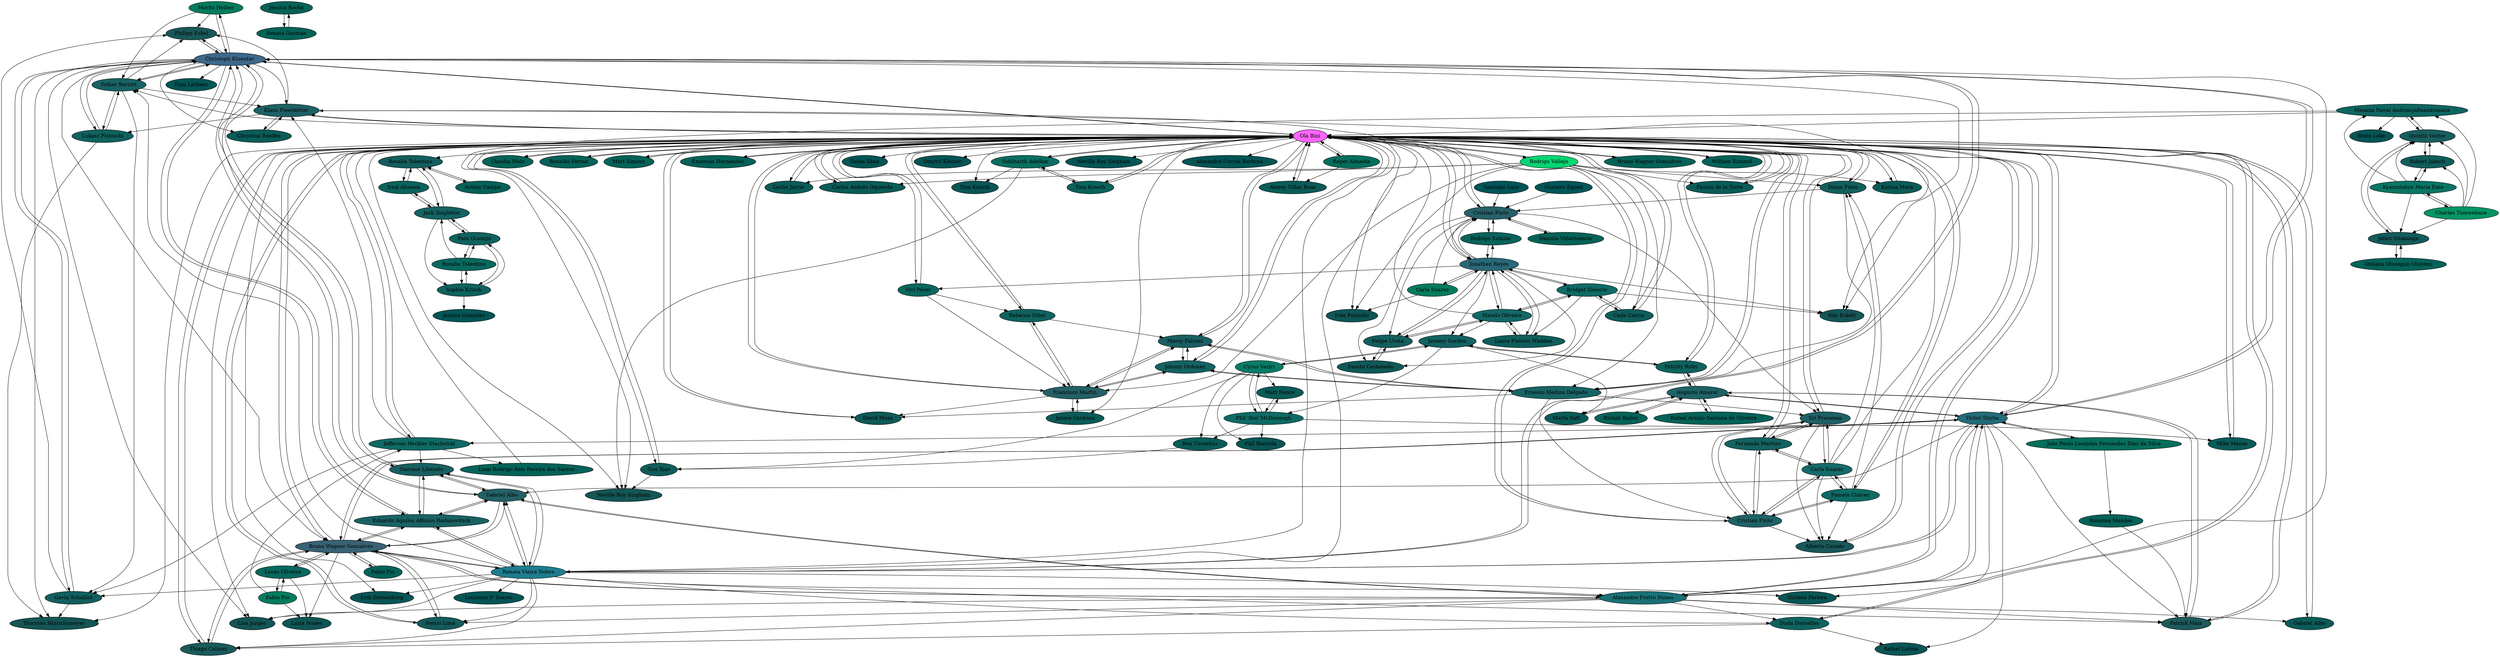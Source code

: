 digraph "Keyring Statistics" {
overlap=scale
splines=true
sep=.1
//10
node [style=filled]
//1 3 0.02,0.483333333333333,0.367816091954023
"F75C32B1" [fillcolor="0.458447035475068,0.958620689655172,0.483333333333333",label="Moritz Heiber"]
//2 1 0.04,0.358333333333333,0.344827586206897
"F82DC982" [fillcolor="0.492928928206054,0.888372093023256,0.358333333333333",label="Matt Nance"]
//3 1 0.06,0.35,0.344827586206897
"B3DED49D" [fillcolor="0.497027348394768,0.828571428571429,0.35",label="David Meza"]
//4 3 0.08,0.370833333333333,0.367816091954023
"1064CCCF" [fillcolor="0.498270921845667,0.784269662921348,0.370833333333333",label="Diana Pinto"]
//2 4 0.04,0.433333333333333,0.379310344827586
"042D4486" [fillcolor="0.477108903175531,0.907692307692308,0.433333333333333",label="Siddharth Adelkar"]
//2 1 0.04,0.358333333333333,0.344827586206897
"30A587F0" [fillcolor="0.492928928206054,0.888372093023256,0.358333333333333",label="Alexey Villas Boas"]
//5 4 0.1,0.373333333333333,0.379310344827586
"33D1CE78" [fillcolor="0.503566529492455,0.736363636363636,0.379310344827586",label="Giovane Liberato"]
//4 0 0.08,0.333333333333333,0.333333333333333
"743A8C7E" [fillcolor="0.5,0.76,0.333333333333333",label="Neville Roy Singham"]
//3 5 0.06,0.416666666666667,0.390804597701149
"36277123" [fillcolor="0.487914921044151,0.856,0.416666666666667",label="Jefferson Heckler Stachelski"]
//5 1 0.1,0.343333333333333,0.344827586206897
"7E93770F" [fillcolor="0.501017214397496,0.71,0.344827586206897",label="Alberto Casado"]
//4 0 0.08,0.333333333333333,0.333333333333333
"5CF42AA7" [fillcolor="0.5,0.76,0.333333333333333",label="Nils Eckelt"]
//4 2 0.08,0.358333333333333,0.35632183908046
"96F7C727" [fillcolor="0.498795512423429,0.776744186046512,0.358333333333333",label="Jafari Sitakange"]
//1 1 0.02,0.383333333333333,0.344827586206897
"02670419" [fillcolor="0.482336813244754,0.947826086956522,0.383333333333333",label="Jessica Rocha"]
//4 3 0.08,0.370833333333333,0.367816091954023
"875D87B9" [fillcolor="0.498270921845667,0.784269662921348,0.370833333333333",label="Rosalie Tolentino"]
//1 0 0.02,0.333333333333333,0.333333333333333
"A138D402" [fillcolor="0.5,0.94,0.333333333333333",label="Finn Lorbeer"]
//0 1 0,0.333333333333333,0.344827586206897
"4F394673" [fillcolor="0.505555555555556,1,0.344827586206897",label="Santiago Lazo"]
//1 0 0.02,0.333333333333333,0.333333333333333
"6BCD81C9" [fillcolor="0.5,0.94,0.333333333333333",label="Tasha Shea"]
//2 1 0.04,0.358333333333333,0.344827586206897
"48577D6B" [fillcolor="0.492928928206054,0.888372093023256,0.358333333333333",label="Ben Cornelius"]
//1 1 0.02,0.383333333333333,0.344827586206897
"C30A0B2E" [fillcolor="0.482336813244754,0.947826086956522,0.383333333333333",label="Fabio Pio"]
//1 10 0.02,0.833333333333333,0.448275862068966
"BD55253B" [fillcolor="0.421094780478613,0.976,0.833333333333333",label="Rodrigo Vallejo"]
//2 0 0.04,0.333333333333333,0.333333333333333
"AAEE5B5C" [fillcolor="0.5,0.88,0.333333333333333",label="Erik Dörnenburg"]
//1 1 0.02,0.383333333333333,0.344827586206897
"BC9085F1" [fillcolor="0.482336813244754,0.947826086956522,0.383333333333333",label="Ashley Campo"]
//3 2 0.06,0.366666666666667,0.35632183908046
"52A07C26" [fillcolor="0.494377811094453,0.836363636363636,0.366666666666667",label="Cade Cairns"]
//2 3 0.04,0.408333333333333,0.367816091954023
"3200E052" [fillcolor="0.481666406615697,0.902040816326531,0.408333333333333",label="Lucas Oliveira"]
//5 2 0.1,0.353333333333333,0.35632183908046
"3B27C5E2" [fillcolor="0.501943198804185,0.719354838709678,0.35632183908046",label="Thiago Colucci"]
//2 1 0.04,0.358333333333333,0.344827586206897
"1CD3507B" [fillcolor="0.492928928206054,0.888372093023256,0.358333333333333",label="Mike Mason"]
//4 4 0.08,0.383333333333333,0.379310344827586
"E46BAEF6" [fillcolor="0.497789566755084,0.791304347826087,0.383333333333333",label="Fernanda Martins"]
//5 11 0.1,0.443333333333333,0.459770114942529
"1E9988C4" [fillcolor="0.507614483493078,0.7825,0.459770114942529",label="Alexandre Pretto Nunes"]
//3 3 0.06,0.383333333333333,0.367816091954023
"519405B2" [fillcolor="0.492001421969428,0.843478260869565,0.383333333333333",label="Felicity Ruby"]
//1 1 0.02,0.383333333333333,0.344827586206897
"6B9A6F2D" [fillcolor="0.482336813244754,0.947826086956522,0.383333333333333",label="Roselma Mendes"]
//2 2 0.04,0.383333333333333,0.35632183908046
"E2AC7303" [fillcolor="0.486887624149091,0.895652173913044,0.383333333333333",label="Irsal Alsanea"]
//2 3 0.04,0.408333333333333,0.367816091954023
"E62BFC43" [fillcolor="0.481666406615697,0.902040816326531,0.408333333333333",label="Vivi Pérez"]
//6 5 0.12,0.375,0.390804597701149
"DA52029D" [fillcolor="0.509726938313526,0.692941176470588,0.390804597701149",label="Klaus Fleerkötter"]
//2 0 0.04,0.333333333333333,0.333333333333333
"4C1FE8B6" [fillcolor="0.5,0.88,0.333333333333333",label="Gislene Pereira"]
//1 2 0.02,0.433333333333333,0.35632183908046
"14CE2DBE" [fillcolor="0.468946978123841,0.953846153846154,0.433333333333333",label="João Paulo Leonidas Fernandes Dias da Silva"]
//7 6 0.14,0.376190476190476,0.402298850574713
"7EEBFC35" [fillcolor="0.516589457869037,0.652,0.402298850574713",label="Gabriel Albo"]
//3 3 0.06,0.383333333333333,0.367816091954023
"813DE512" [fillcolor="0.492001421969428,0.843478260869565,0.383333333333333",label="Lukasz Plotnicki"]
//1 1 0.02,0.383333333333333,0.344827586206897
"4889C853" [fillcolor="0.482336813244754,0.947826086956522,0.383333333333333",label="Bruno Wagner Goncalves"]
//1 1 0.02,0.383333333333333,0.344827586206897
"AF294929" [fillcolor="0.482336813244754,0.947826086956522,0.383333333333333",label="William Kimmel"]
//6 5 0.12,0.375,0.390804597701149
"3CFD49C8" [fillcolor="0.509726938313526,0.692941176470588,0.390804597701149",label="Sri Prasanna"]
//2 1 0.04,0.358333333333333,0.344827586206897
"0C4FB618" [fillcolor="0.492928928206054,0.888372093023256,0.358333333333333",label="Gabriel Albo"]
//5 1 0.1,0.343333333333333,0.344827586206897
"80CFCE7E" [fillcolor="0.501017214397496,0.71,0.344827586206897",label="Philipp Eckel"]
//5 4 0.1,0.373333333333333,0.379310344827586
"678B6A68" [fillcolor="0.503566529492455,0.736363636363636,0.379310344827586",label="Mercy Falconi"]
//6 2 0.12,0.35,0.35632183908046
"703AEE4B" [fillcolor="0.504458495460441,0.663225806451613,0.35632183908046",label="Patrick Maia"]
//6 19 0.12,0.491666666666667,0.551724137931034
"33E3BF7A" [fillcolor="0.523185126020589,0.7825,0.551724137931034",label="Renata Vieira Nobre"]
//2 3 0.04,0.408333333333333,0.367816091954023
"2ACCE022" [fillcolor="0.481666406615697,0.902040816326531,0.408333333333333",label="Rosalie Tolentino"]
//1 1 0.02,0.383333333333333,0.344827586206897
"23D88464" [fillcolor="0.482336813244754,0.947826086956522,0.383333333333333",label="Luan Rodrigo Reis Pereira dos Santos"]
//3 3 0.06,0.383333333333333,0.367816091954023
"9C533C4A" [fillcolor="0.492001421969428,0.843478260869565,0.383333333333333",label="Rebecca Sliter"]
//1 1 0.02,0.383333333333333,0.344827586206897
"1957D785" [fillcolor="0.482336813244754,0.947826086956522,0.383333333333333",label="Daniela Villavicencio"]
//8 7 0.16,0.377083333333333,0.413793103448276
"6A6F3D96" [fillcolor="0.524107412439614,0.613333333333333,0.413793103448276",label="Cristian Pinto"]
//1 0 0.02,0.333333333333333,0.333333333333333
"1685A6CC" [fillcolor="0.5,0.94,0.333333333333333",label="Jessica Gonzalez"]
//2 1 0.04,0.358333333333333,0.344827586206897
"70BBBD1B" [fillcolor="0.492928928206054,0.888372093023256,0.358333333333333",label="Fausto de la Torre"]
//1 1 0.02,0.383333333333333,0.344827586206897
"00CDA795" [fillcolor="0.482336813244754,0.947826086956522,0.383333333333333",label="Rafael Araújo Santana de Oliveira"]
//7 12 0.14,0.419047619047619,0.471264367816092
"8537F8E3" [fillcolor="0.526271438485179,0.702926829268293,0.471264367816092",label="Victor Shyba"]
//4 6 0.08,0.408333333333333,0.402298850574713
"9D94010E" [fillcolor="0.496936810782426,0.804081632653061,0.408333333333333",label="Marelo Oliveira"]
//2 1 0.04,0.358333333333333,0.344827586206897
"C6007297" [fillcolor="0.492928928206054,0.888372093023256,0.358333333333333",label="Karina Mora"]
//2 1 0.04,0.358333333333333,0.344827586206897
"BF379367" [fillcolor="0.492928928206054,0.888372093023256,0.358333333333333",label="Christina Roelfes"]
//4 2 0.08,0.358333333333333,0.35632183908046
"66C99327" [fillcolor="0.498795512423429,0.776744186046512,0.358333333333333",label="Neissi Lima"]
//2 2 0.04,0.383333333333333,0.35632183908046
"AD431B2F" [fillcolor="0.486887624149091,0.895652173913044,0.383333333333333",label="Rodrigo Salazar"]
//2 5 0.04,0.458333333333333,0.390804597701149
"6F79F0AE" [fillcolor="0.473096121262078,0.912727272727273,0.458333333333333",label="Kyamulabye Maria Eme"]
//4 4 0.08,0.383333333333333,0.379310344827586
"76D502DD" [fillcolor="0.497789566755084,0.791304347826087,0.383333333333333",label="Jack Singleton"]
//6 6 0.12,0.383333333333333,0.402298850574713
"AFF4D130" [fillcolor="0.511197068403909,0.701714285714286,0.402298850574713",label="Cristian Pinto"]
//1 0 0.02,0.333333333333333,0.333333333333333
"95B82AC8" [fillcolor="0.5,0.94,0.333333333333333",label="Lourenço P. Soares"]
//1 0 0.02,0.333333333333333,0.333333333333333
"E9C6455B" [fillcolor="0.5,0.94,0.333333333333333",label="Brain Leke"]
//3 5 0.06,0.416666666666667,0.390804597701149
"4A857BA4" [fillcolor="0.487914921044151,0.856,0.416666666666667",label="Pamela Chávez"]
//1 0 0.02,0.333333333333333,0.333333333333333
"9EBB18F4" [fillcolor="0.5,0.94,0.333333333333333",label="Dmytri Kleiner"]
//2 6 0.04,0.483333333333333,0.402298850574713
"53BE59A7" [fillcolor="0.469535908737361,0.917241379310345,0.483333333333333",label="Cyrus Vaziri"]
//4 4 0.08,0.383333333333333,0.379310344827586
"F4A8A574" [fillcolor="0.497789566755084,0.791304347826087,0.383333333333333",label="Johnny Ordonez"]
//3 0 0.06,0.333333333333333,0.333333333333333
"A0203DEC" [fillcolor="0.5,0.82,0.333333333333333",label="Iván Pazmiño"]
//7 6 0.14,0.376190476190476,0.402298850574713
"408C215D" [fillcolor="0.516589457869037,0.652,0.402298850574713",label="Francisco Martin"]
//6 6 0.12,0.383333333333333,0.402298850574713
"F72BB51D" [fillcolor="0.511197068403909,0.701714285714286,0.402298850574713",label="Augusto Amaral"]
//4 7 0.08,0.420833333333333,0.413793103448276
"433416A1" [fillcolor="0.496557344799483,0.80990099009901,0.420833333333333",label="Carla Suárez"]
//1 1 0.02,0.383333333333333,0.344827586206897
"83FD50D4" [fillcolor="0.482336813244754,0.947826086956522,0.383333333333333",label="Claudia Melo"]
//3 4 0.06,0.4,0.379310344827586
"B7E33CAD" [fillcolor="0.489858012170385,0.85,0.4",label="Misaina Naval Andrianjafinandrasana"]
//1 1 0.02,0.383333333333333,0.344827586206897
"EA5C7C4F" [fillcolor="0.482336813244754,0.947826086956522,0.383333333333333",label="Ronaldo Ferraz"]
//5 6 0.1,0.393333333333333,0.402298850574713
"275BDB05" [fillcolor="0.504942965779468,0.751428571428571,0.402298850574713",label="Ernesto Medina Delgado"]
//1 1 0.02,0.383333333333333,0.344827586206897
"9CE6BE93" [fillcolor="0.482336813244754,0.947826086956522,0.383333333333333",label="Matt Simons"]
//0 1 0,0.333333333333333,0.344827586206897
"C2D9A3D7" [fillcolor="0.505555555555556,1,0.344827586206897",label="Gustavo Eguez"]
//4 3 0.08,0.370833333333333,0.367816091954023
"BDC09B8D" [fillcolor="0.498270921845667,0.784269662921348,0.370833333333333",label="Felipe Ureta"]
//11 11 0.22,0.383333333333333,0.459770114942529
"3E1C038B" [fillcolor="0.553131991051454,0.5215,0.459770114942529",label="Bruno Wagner Goncalves"]
//1 3 0.02,0.483333333333333,0.367816091954023
"E3423DE5" [fillcolor="0.458447035475068,0.958620689655172,0.483333333333333",label="Fabio Pio"]
//3 3 0.06,0.383333333333333,0.367816091954023
"8560BFB4" [fillcolor="0.492001421969428,0.843478260869565,0.383333333333333",label="Sophie Krisch"]
//3 2 0.06,0.366666666666667,0.35632183908046
"9496B716" [fillcolor="0.494377811094453,0.836363636363636,0.366666666666667",label="Robert Jakech"]
//12 18 0.24,0.408333333333333,0.540229885057471
"E9691A14" [fillcolor="0.573219754977029,0.555744680851064,0.540229885057471",label="Christoph Kluenter"]
//3 1 0.06,0.35,0.344827586206897
"42888BA8" [fillcolor="0.497027348394768,0.828571428571429,0.35",label="Fausto Castaneda"]
//4 0 0.08,0.333333333333333,0.333333333333333
"445A6930" [fillcolor="0.5,0.76,0.333333333333333",label="Thorsten Hinrichsmeyer"]
//1 1 0.02,0.383333333333333,0.344827586206897
"82017E7E" [fillcolor="0.482336813244754,0.947826086956522,0.383333333333333",label="Renata Gusmao"]
//8 12 0.16,0.408333333333333,0.471264367816092
"141C1EBE" [fillcolor="0.533696454948301,0.660487804878049,0.471264367816092",label="Jonathan Reyes"]
//1 1 0.02,0.383333333333333,0.344827586206897
"A5DF2A8E" [fillcolor="0.482336813244754,0.947826086956522,0.383333333333333",label="Émerson Hernandez"]
//3 2 0.06,0.366666666666667,0.35632183908046
"574DEBFE" [fillcolor="0.494377811094453,0.836363636363636,0.366666666666667",label="Laura Pierson Wadden"]
//2 1 0.04,0.358333333333333,0.344827586206897
"A3851924" [fillcolor="0.492928928206054,0.888372093023256,0.358333333333333",label="Leslie Jarrin"]
//1 1 0.02,0.383333333333333,0.344827586206897
"6CC4EE03" [fillcolor="0.482336813244754,0.947826086956522,0.383333333333333",label="Olulana Olusegun Oluyemi"]
//1 5 0.02,0.583333333333333,0.390804597701149
"77149BE4" [fillcolor="0.44303883561178,0.965714285714286,0.583333333333333",label="Charles Tumwebaze"]
//5 5 0.1,0.383333333333333,0.390804597701149
"64870192" [fillcolor="0.504281949934124,0.744117647058824,0.390804597701149",label="Eduardo Aquiles Affonso Radanovitsck"]
//2 1 0.04,0.358333333333333,0.344827586206897
"CBF793AD" [fillcolor="0.492928928206054,0.888372093023256,0.358333333333333",label="Carlos Andrés Oquendo"]
//50 58 1,0.391333333333333,1
"BB77E554" [fillcolor="0.833333333333333,0.608666666666667,1",label="Ola Bini"]
//2 1 0.04,0.358333333333333,0.344827586206897
"27C9150E" [fillcolor="0.492928928206054,0.888372093023256,0.358333333333333",label="Marta Saft"]
//4 4 0.08,0.383333333333333,0.379310344827586
"26CAC048" [fillcolor="0.497789566755084,0.791304347826087,0.383333333333333",label="Jeremy Gordon"]
//2 0 0.04,0.333333333333333,0.333333333333333
"DACB5766" [fillcolor="0.5,0.88,0.333333333333333",label="Phil Ibarrola"]
//1 3 0.02,0.483333333333333,0.367816091954023
"F760FC8E" [fillcolor="0.458447035475068,0.958620689655172,0.483333333333333",label="Carla Suarez"]
//4 3 0.08,0.370833333333333,0.367816091954023
"143052D0" [fillcolor="0.498270921845667,0.784269662921348,0.370833333333333",label="Gavin Schalliol"]
//2 1 0.04,0.358333333333333,0.344827586206897
"323E6F0D" [fillcolor="0.492928928206054,0.888372093023256,0.358333333333333",label="Jaume Cardona"]
//5 3 0.1,0.363333333333333,0.367816091954023
"F6B5BFEE" [fillcolor="0.502789699570815,0.728125,0.367816091954023",label="Quintis Venter"]
//1 0 0.02,0.333333333333333,0.333333333333333
"628DD739" [fillcolor="0.5,0.94,0.333333333333333",label="Neville Roy Singham"]
//4 0 0.08,0.333333333333333,0.333333333333333
"094AAA22" [fillcolor="0.5,0.76,0.333333333333333",label="Lisa Junger"]
//1 2 0.02,0.433333333333333,0.35632183908046
"FDB6EA6C" [fillcolor="0.468946978123841,0.953846153846154,0.433333333333333",label="Roger Almeida"]
//3 0 0.06,0.333333333333333,0.333333333333333
"ECBAC7CB" [fillcolor="0.5,0.82,0.333333333333333",label="Luiza Nunes"]
//5 5 0.1,0.383333333333333,0.390804597701149
"DE05EE51" [fillcolor="0.504281949934124,0.744117647058824,0.390804597701149",label="Folker Bernitt"]
//2 0 0.04,0.333333333333333,0.333333333333333
"9712FFE8" [fillcolor="0.5,0.88,0.333333333333333",label="Tina Krouth"]
//3 3 0.06,0.383333333333333,0.367816091954023
"44A7DFAF" [fillcolor="0.492001421969428,0.843478260869565,0.383333333333333",label="Duda Dornelles"]
//3 5 0.06,0.416666666666667,0.390804597701149
"2887566C" [fillcolor="0.487914921044151,0.856,0.416666666666667",label="Bridget Sheerin"]
//3 3 0.06,0.383333333333333,0.367816091954023
"154EB853" [fillcolor="0.492001421969428,0.843478260869565,0.383333333333333",label="Pam Ocampo"]
//1 0 0.02,0.333333333333333,0.333333333333333
"6DE45F17" [fillcolor="0.5,0.94,0.333333333333333",label="Alexandre Corrêa Barbosa"]
//2 0 0.04,0.333333333333333,0.333333333333333
"C060A870" [fillcolor="0.5,0.88,0.333333333333333",label="Rafael Lisboa"]
//3 2 0.06,0.366666666666667,0.35632183908046
"1F6C72FE" [fillcolor="0.494377811094453,0.836363636363636,0.366666666666667",label="Guo Xiao"]
//3 5 0.06,0.416666666666667,0.390804597701149
"6C69CC5D" [fillcolor="0.487914921044151,0.856,0.416666666666667",label="Phil 'Ace' McDonough"]
//2 2 0.04,0.383333333333333,0.35632183908046
"32DAB0BC" [fillcolor="0.486887624149091,0.895652173913044,0.383333333333333",label="Tina Krouth"]
//1 1 0.02,0.383333333333333,0.344827586206897
"9B8676C9" [fillcolor="0.482336813244754,0.947826086956522,0.383333333333333",label="Rishab Bailey"]
{ "F72BB51D" } -> "00CDA795"
{ "82017E7E" } -> "02670419"
{ "BB77E554" "32DAB0BC" } -> "042D4486"
{ "BB77E554" "1E9988C4" "33E3BF7A" "E9691A14" } -> "094AAA22"
{ "BB77E554" "1E9988C4" } -> "0C4FB618"
{ "BB77E554" "433416A1" "4A857BA4" "BD55253B" } -> "1064CCCF"
{ "F760FC8E" "AD431B2F" "574DEBFE" "BDC09B8D" "6A6F3D96" "2887566C" "BB77E554" "9D94010E" } -> "141C1EBE"
{ "33E3BF7A" "DE05EE51" "E9691A14" "36277123" } -> "143052D0"
{ "8537F8E3" } -> "14CE2DBE"
{ "8560BFB4" "2ACCE022" "76D502DD" } -> "154EB853"
{ "8560BFB4" } -> "1685A6CC"
{ "6A6F3D96" } -> "1957D785"
{ "6C69CC5D" "BB77E554" } -> "1CD3507B"
{ "33E3BF7A" "3E1C038B" "7EEBFC35" "8537F8E3" "BB77E554" } -> "1E9988C4"
{ "BB77E554" "53BE59A7" "48577D6B" } -> "1F6C72FE"
{ "36277123" } -> "23D88464"
{ "9D94010E" "519405B2" "141C1EBE" "53BE59A7" } -> "26CAC048"
{ "F4A8A574" "1064CCCF" "BB77E554" "678B6A68" "BD55253B" } -> "275BDB05"
{ "F72BB51D" "26CAC048" } -> "27C9150E"
{ "52A07C26" "141C1EBE" "9D94010E" } -> "2887566C"
{ "154EB853" "8560BFB4" } -> "2ACCE022"
{ "BB77E554" "FDB6EA6C" } -> "30A587F0"
{ "E3423DE5" "3E1C038B" } -> "3200E052"
{ "408C215D" "BB77E554" } -> "323E6F0D"
{ "042D4486" "BB77E554" } -> "32DAB0BC"
{ "36277123" "7EEBFC35" "33E3BF7A" "64870192" "E9691A14" } -> "33D1CE78"
{ "64870192" "E9691A14" "3E1C038B" "33D1CE78" "7EEBFC35" "8537F8E3" } -> "33E3BF7A"
{ "BB77E554" "8537F8E3" "E3423DE5" } -> "36277123"
{ "44A7DFAF" "BB77E554" "33E3BF7A" "1E9988C4" "3E1C038B" } -> "3B27C5E2"
{ "BB77E554" "AFF4D130" "433416A1" "E46BAEF6" "6A6F3D96" "275BDB05" } -> "3CFD49C8"
{ "64870192" "E9691A14" "3B27C5E2" "33E3BF7A" "1E9988C4" "8537F8E3" "7EEBFC35" "BB77E554" "66C99327" "3200E052" "C30A0B2E" } -> "3E1C038B"
{ "BB77E554" "9C533C4A" "F4A8A574" "323E6F0D" "E62BFC43" "678B6A68" "BD55253B" } -> "408C215D"
{ "6A6F3D96" "BDC09B8D" "141C1EBE" } -> "42888BA8"
{ "3CFD49C8" "AFF4D130" "4A857BA4" "E46BAEF6" } -> "433416A1"
{ "813DE512" "BB77E554" "143052D0" "E9691A14" } -> "445A6930"
{ "BB77E554" "33E3BF7A" "1E9988C4" } -> "44A7DFAF"
{ "6C69CC5D" "53BE59A7" } -> "48577D6B"
{ "BB77E554" } -> "4889C853"
{ "433416A1" "AFF4D130" "BB77E554" } -> "4A857BA4"
{ "8537F8E3" "33E3BF7A" } -> "4C1FE8B6"
{ "F72BB51D" "BB77E554" "26CAC048" } -> "519405B2"
{ "BB77E554" "BD55253B" "2887566C" } -> "52A07C26"
{ "6C69CC5D" "26CAC048" } -> "53BE59A7"
{ "2887566C" "9D94010E" "141C1EBE" } -> "574DEBFE"
{ "141C1EBE" "DA52029D" "2887566C" "E9691A14" } -> "5CF42AA7"
{ "BB77E554" } -> "628DD739"
{ "3E1C038B" "E9691A14" "33E3BF7A" "7EEBFC35" "33D1CE78" } -> "64870192"
{ "3E1C038B" "1E9988C4" "33E3BF7A" "BB77E554" } -> "66C99327"
{ "275BDB05" "408C215D" "BB77E554" "9C533C4A" "F4A8A574" } -> "678B6A68"
{ "1064CCCF" "C2D9A3D7" "F760FC8E" "AD431B2F" "BB77E554" "1957D785" "141C1EBE" "4F394673" } -> "6A6F3D96"
{ "14CE2DBE" } -> "6B9A6F2D"
{ "BB77E554" } -> "6BCD81C9"
{ "26CAC048" "53BE59A7" "F82DC982" } -> "6C69CC5D"
{ "96F7C727" } -> "6CC4EE03"
{ "BB77E554" } -> "6DE45F17"
{ "9496B716" "77149BE4" } -> "6F79F0AE"
{ "1E9988C4" "F72BB51D" "33E3BF7A" "BB77E554" "8537F8E3" "6B9A6F2D" } -> "703AEE4B"
{ "BB77E554" "BD55253B" } -> "70BBBD1B"
{ "042D4486" "1F6C72FE" "B7E33CAD" "BB77E554" } -> "743A8C7E"
{ "E2AC7303" "875D87B9" "154EB853" "2ACCE022" } -> "76D502DD"
{ "6F79F0AE" } -> "77149BE4"
{ "4A857BA4" "433416A1" "BB77E554" "AFF4D130" "3CFD49C8" } -> "7E93770F"
{ "8537F8E3" "33D1CE78" "E9691A14" "64870192" "3E1C038B" "33E3BF7A" "1E9988C4" } -> "7EEBFC35"
{ "DE05EE51" "F75C32B1" "E9691A14" "DA52029D" "143052D0" } -> "80CFCE7E"
{ "E9691A14" "DE05EE51" "DA52029D" } -> "813DE512"
{ "02670419" } -> "82017E7E"
{ "BB77E554" } -> "83FD50D4"
{ "33E3BF7A" "F72BB51D" "1E9988C4" "E9691A14" "3E1C038B" "14CE2DBE" "BB77E554" } -> "8537F8E3"
{ "154EB853" "2ACCE022" "76D502DD" } -> "8560BFB4"
{ "E2AC7303" "BC9085F1" "76D502DD" "BB77E554" } -> "875D87B9"
{ "F6B5BFEE" "77149BE4" "6F79F0AE" } -> "9496B716"
{ "33E3BF7A" } -> "95B82AC8"
{ "F6B5BFEE" "6F79F0AE" "6CC4EE03" "77149BE4" } -> "96F7C727"
{ "042D4486" "BB77E554" } -> "9712FFE8"
{ "F72BB51D" } -> "9B8676C9"
{ "BB77E554" "408C215D" "E62BFC43" } -> "9C533C4A"
{ "BB77E554" } -> "9CE6BE93"
{ "574DEBFE" "BDC09B8D" "2887566C" "141C1EBE" } -> "9D94010E"
{ "BB77E554" } -> "9EBB18F4"
{ "BB77E554" "F760FC8E" "BD55253B" } -> "A0203DEC"
{ "E9691A14" } -> "A138D402"
{ "BB77E554" "BD55253B" } -> "A3851924"
{ "BB77E554" } -> "A5DF2A8E"
{ "BB77E554" "33E3BF7A" } -> "AAEE5B5C"
{ "141C1EBE" "6A6F3D96" } -> "AD431B2F"
{ "BB77E554" } -> "AF294929"
{ "275BDB05" "4A857BA4" "433416A1" "E46BAEF6" "BB77E554" "3CFD49C8" } -> "AFF4D130"
{ "BB77E554" "408C215D" "275BDB05" } -> "B3DED49D"
{ "F6B5BFEE" "6F79F0AE" "77149BE4" } -> "B7E33CAD"
{ "44A7DFAF" "EA5C7C4F" "B7E33CAD" "83FD50D4" "3CFD49C8" "433416A1" "408C215D" "AF294929" "F4A8A574" "4889C853" "FDB6EA6C" "4A857BA4" "32DAB0BC" "703AEE4B" "678B6A68" "3E1C038B" "1F6C72FE" "9CE6BE93" "275BDB05" "0C4FB618" "70BBBD1B" "1064CCCF" "A3851924" "52A07C26" "B3DED49D" "A5DF2A8E" "6A6F3D96" "141C1EBE" "9C533C4A" "23D88464" "BD55253B" "33E3BF7A" "E9691A14" "AFF4D130" "DA52029D" "7E93770F" "E62BFC43" "66C99327" "36277123" "519405B2" "C6007297" "9D94010E" "8537F8E3" "CBF793AD" "1E9988C4" "E46BAEF6" "30A587F0" "042D4486" "1CD3507B" "3B27C5E2" } -> "BB77E554"
{ "875D87B9" } -> "BC9085F1"
{ "BB77E554" } -> "BD55253B"
{ "141C1EBE" "9D94010E" "42888BA8" "6A6F3D96" } -> "BDC09B8D"
{ "DA52029D" "E9691A14" } -> "BF379367"
{ "44A7DFAF" "8537F8E3" } -> "C060A870"
{ "3E1C038B" } -> "C30A0B2E"
{ "BB77E554" "BD55253B" } -> "C6007297"
{ "BD55253B" "BB77E554" } -> "CBF793AD"
{ "E9691A14" "DE05EE51" "33E3BF7A" "BB77E554" "BF379367" "36277123" } -> "DA52029D"
{ "53BE59A7" "6C69CC5D" } -> "DACB5766"
{ "813DE512" "BB77E554" "33E3BF7A" "F75C32B1" "E9691A14" } -> "DE05EE51"
{ "76D502DD" "875D87B9" } -> "E2AC7303"
{ "3200E052" } -> "E3423DE5"
{ "433416A1" "AFF4D130" "BB77E554" "3CFD49C8" } -> "E46BAEF6"
{ "BB77E554" "141C1EBE" } -> "E62BFC43"
{ "143052D0" "80CFCE7E" "DE05EE51" "813DE512" "33D1CE78" "8537F8E3" "7EEBFC35" "BB77E554" "33E3BF7A" "1E9988C4" "F75C32B1" "64870192" } -> "E9691A14"
{ "B7E33CAD" } -> "E9C6455B"
{ "BB77E554" } -> "EA5C7C4F"
{ "3E1C038B" "E3423DE5" "3200E052" } -> "ECBAC7CB"
{ "BB77E554" "275BDB05" "678B6A68" "408C215D" } -> "F4A8A574"
{ "9496B716" "77149BE4" "6F79F0AE" "B7E33CAD" "96F7C727" } -> "F6B5BFEE"
{ "519405B2" "703AEE4B" "8537F8E3" "00CDA795" "9B8676C9" "27C9150E" } -> "F72BB51D"
{ "E9691A14" } -> "F75C32B1"
{ "141C1EBE" } -> "F760FC8E"
{ "6C69CC5D" "53BE59A7" } -> "F82DC982"
{ "BB77E554" } -> "FDB6EA6C"
}
